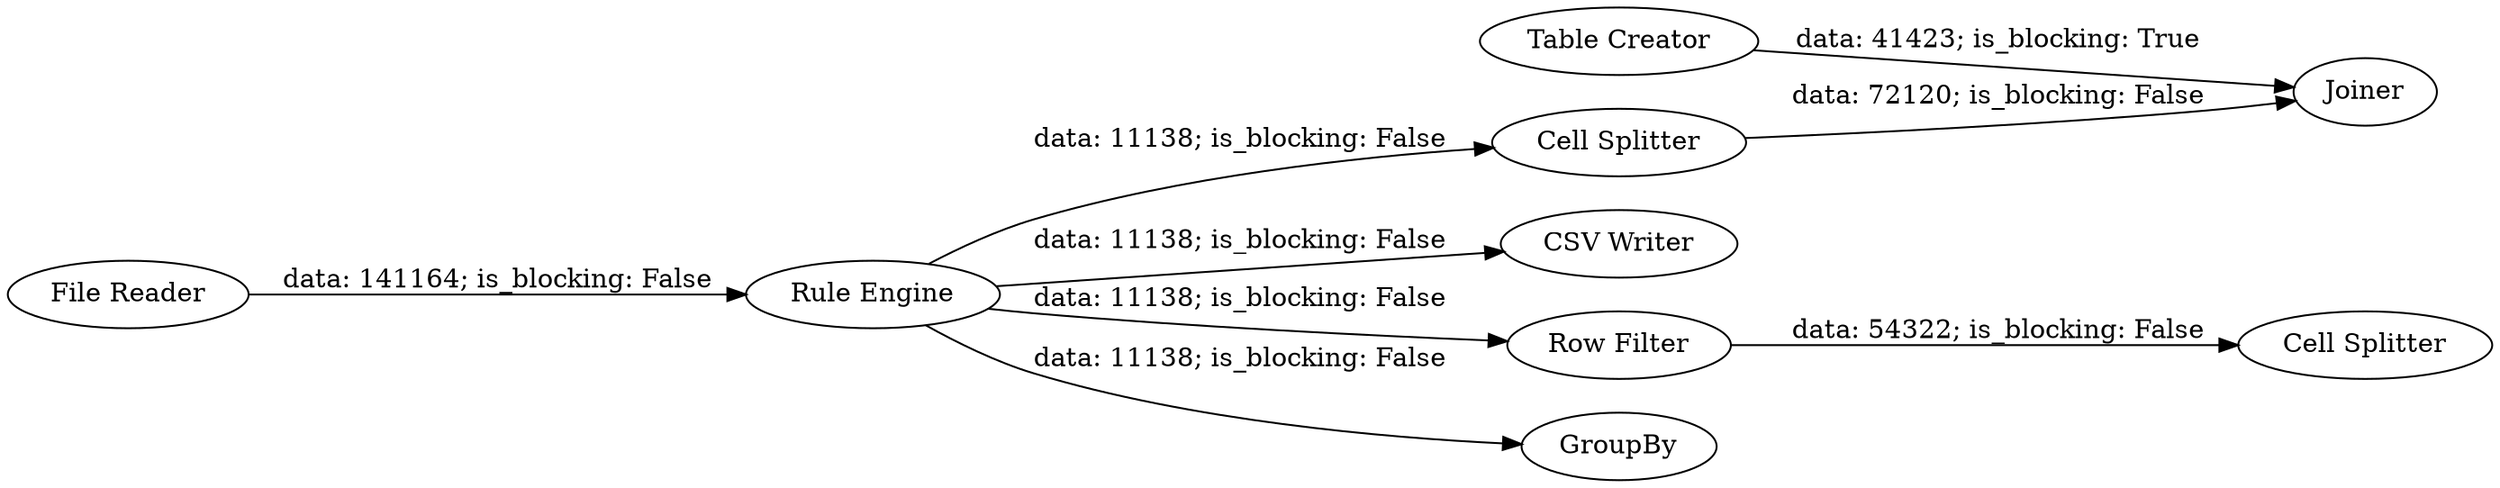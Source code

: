 digraph {
	"-4536732618871987612_8" [label="Cell Splitter"]
	"-4536732618871987612_9" [label=Joiner]
	"-4536732618871987612_1" [label="File Reader"]
	"-4536732618871987612_5" [label="Cell Splitter"]
	"-4536732618871987612_7" [label="Table Creator"]
	"-4536732618871987612_2" [label="Rule Engine"]
	"-4536732618871987612_6" [label="CSV Writer"]
	"-4536732618871987612_4" [label="Row Filter"]
	"-4536732618871987612_3" [label=GroupBy]
	"-4536732618871987612_8" -> "-4536732618871987612_9" [label="data: 72120; is_blocking: False"]
	"-4536732618871987612_2" -> "-4536732618871987612_3" [label="data: 11138; is_blocking: False"]
	"-4536732618871987612_2" -> "-4536732618871987612_4" [label="data: 11138; is_blocking: False"]
	"-4536732618871987612_2" -> "-4536732618871987612_8" [label="data: 11138; is_blocking: False"]
	"-4536732618871987612_2" -> "-4536732618871987612_6" [label="data: 11138; is_blocking: False"]
	"-4536732618871987612_1" -> "-4536732618871987612_2" [label="data: 141164; is_blocking: False"]
	"-4536732618871987612_4" -> "-4536732618871987612_5" [label="data: 54322; is_blocking: False"]
	"-4536732618871987612_7" -> "-4536732618871987612_9" [label="data: 41423; is_blocking: True"]
	rankdir=LR
}
